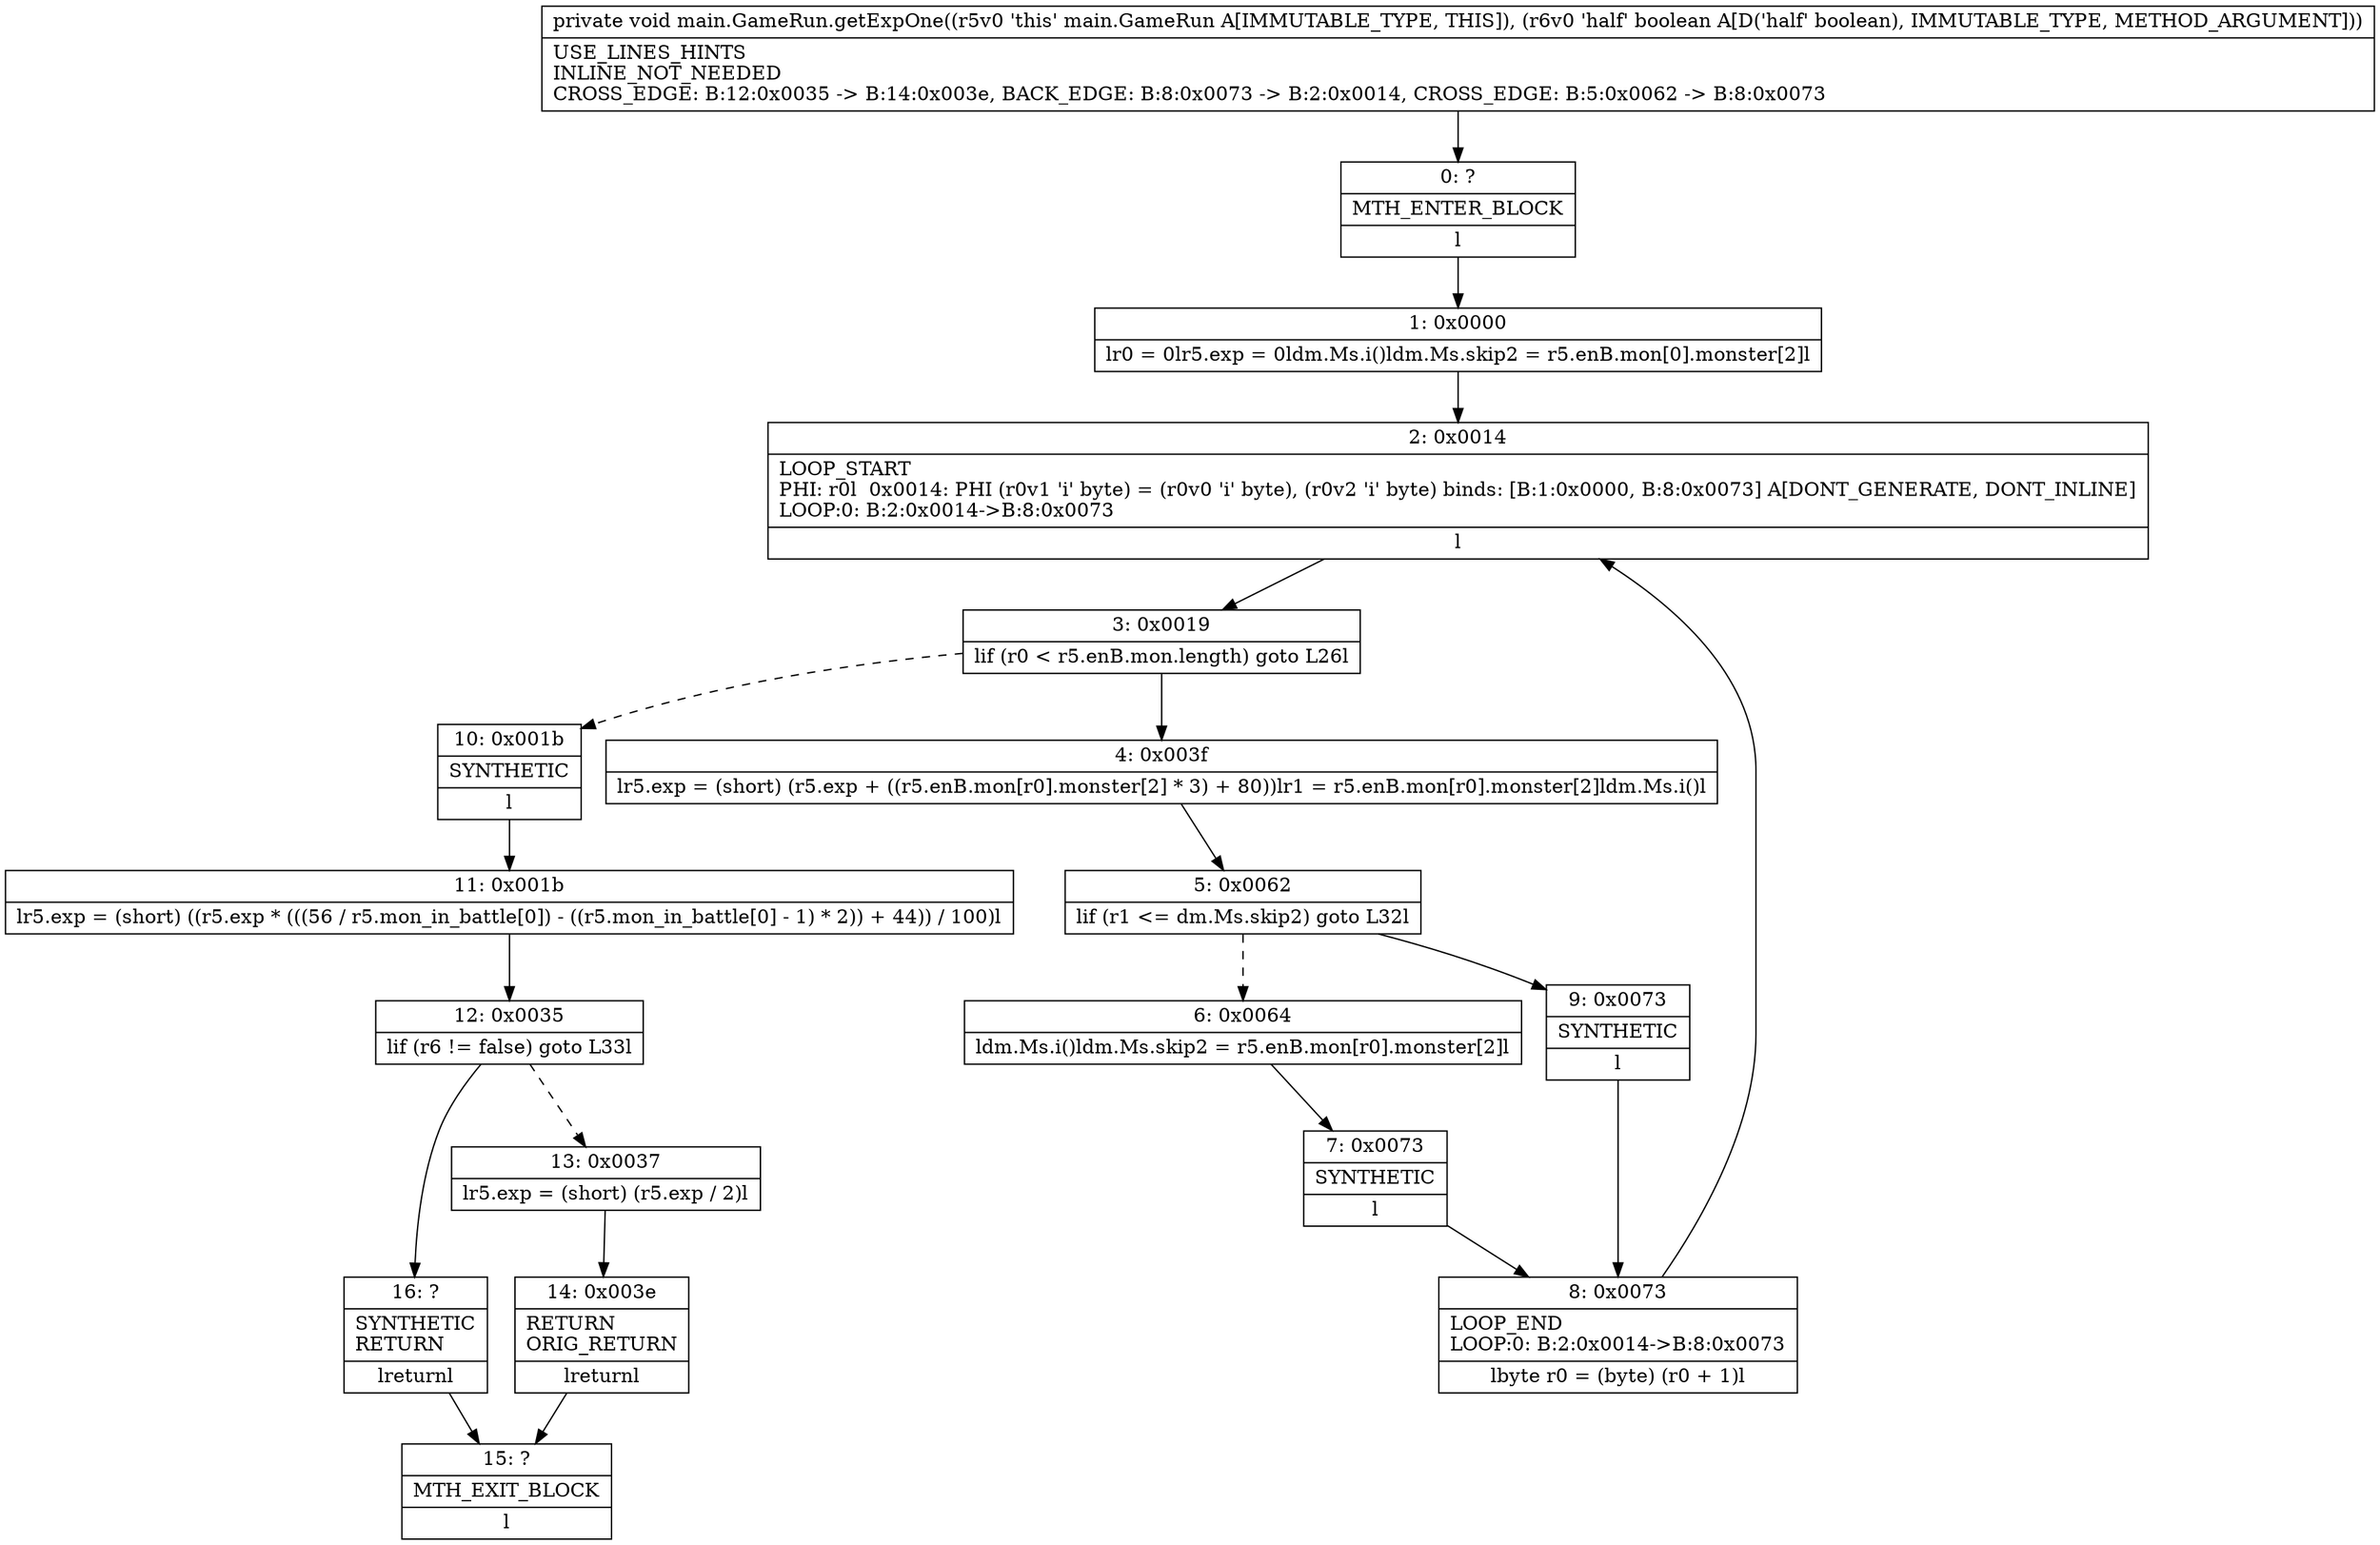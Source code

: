 digraph "CFG formain.GameRun.getExpOne(Z)V" {
Node_0 [shape=record,label="{0\:\ ?|MTH_ENTER_BLOCK\l|l}"];
Node_1 [shape=record,label="{1\:\ 0x0000|lr0 = 0lr5.exp = 0ldm.Ms.i()ldm.Ms.skip2 = r5.enB.mon[0].monster[2]l}"];
Node_2 [shape=record,label="{2\:\ 0x0014|LOOP_START\lPHI: r0l  0x0014: PHI (r0v1 'i' byte) = (r0v0 'i' byte), (r0v2 'i' byte) binds: [B:1:0x0000, B:8:0x0073] A[DONT_GENERATE, DONT_INLINE]\lLOOP:0: B:2:0x0014\-\>B:8:0x0073\l|l}"];
Node_3 [shape=record,label="{3\:\ 0x0019|lif (r0 \< r5.enB.mon.length) goto L26l}"];
Node_4 [shape=record,label="{4\:\ 0x003f|lr5.exp = (short) (r5.exp + ((r5.enB.mon[r0].monster[2] * 3) + 80))lr1 = r5.enB.mon[r0].monster[2]ldm.Ms.i()l}"];
Node_5 [shape=record,label="{5\:\ 0x0062|lif (r1 \<= dm.Ms.skip2) goto L32l}"];
Node_6 [shape=record,label="{6\:\ 0x0064|ldm.Ms.i()ldm.Ms.skip2 = r5.enB.mon[r0].monster[2]l}"];
Node_7 [shape=record,label="{7\:\ 0x0073|SYNTHETIC\l|l}"];
Node_8 [shape=record,label="{8\:\ 0x0073|LOOP_END\lLOOP:0: B:2:0x0014\-\>B:8:0x0073\l|lbyte r0 = (byte) (r0 + 1)l}"];
Node_9 [shape=record,label="{9\:\ 0x0073|SYNTHETIC\l|l}"];
Node_10 [shape=record,label="{10\:\ 0x001b|SYNTHETIC\l|l}"];
Node_11 [shape=record,label="{11\:\ 0x001b|lr5.exp = (short) ((r5.exp * (((56 \/ r5.mon_in_battle[0]) \- ((r5.mon_in_battle[0] \- 1) * 2)) + 44)) \/ 100)l}"];
Node_12 [shape=record,label="{12\:\ 0x0035|lif (r6 != false) goto L33l}"];
Node_13 [shape=record,label="{13\:\ 0x0037|lr5.exp = (short) (r5.exp \/ 2)l}"];
Node_14 [shape=record,label="{14\:\ 0x003e|RETURN\lORIG_RETURN\l|lreturnl}"];
Node_15 [shape=record,label="{15\:\ ?|MTH_EXIT_BLOCK\l|l}"];
Node_16 [shape=record,label="{16\:\ ?|SYNTHETIC\lRETURN\l|lreturnl}"];
MethodNode[shape=record,label="{private void main.GameRun.getExpOne((r5v0 'this' main.GameRun A[IMMUTABLE_TYPE, THIS]), (r6v0 'half' boolean A[D('half' boolean), IMMUTABLE_TYPE, METHOD_ARGUMENT]))  | USE_LINES_HINTS\lINLINE_NOT_NEEDED\lCROSS_EDGE: B:12:0x0035 \-\> B:14:0x003e, BACK_EDGE: B:8:0x0073 \-\> B:2:0x0014, CROSS_EDGE: B:5:0x0062 \-\> B:8:0x0073\l}"];
MethodNode -> Node_0;
Node_0 -> Node_1;
Node_1 -> Node_2;
Node_2 -> Node_3;
Node_3 -> Node_4;
Node_3 -> Node_10[style=dashed];
Node_4 -> Node_5;
Node_5 -> Node_6[style=dashed];
Node_5 -> Node_9;
Node_6 -> Node_7;
Node_7 -> Node_8;
Node_8 -> Node_2;
Node_9 -> Node_8;
Node_10 -> Node_11;
Node_11 -> Node_12;
Node_12 -> Node_13[style=dashed];
Node_12 -> Node_16;
Node_13 -> Node_14;
Node_14 -> Node_15;
Node_16 -> Node_15;
}


